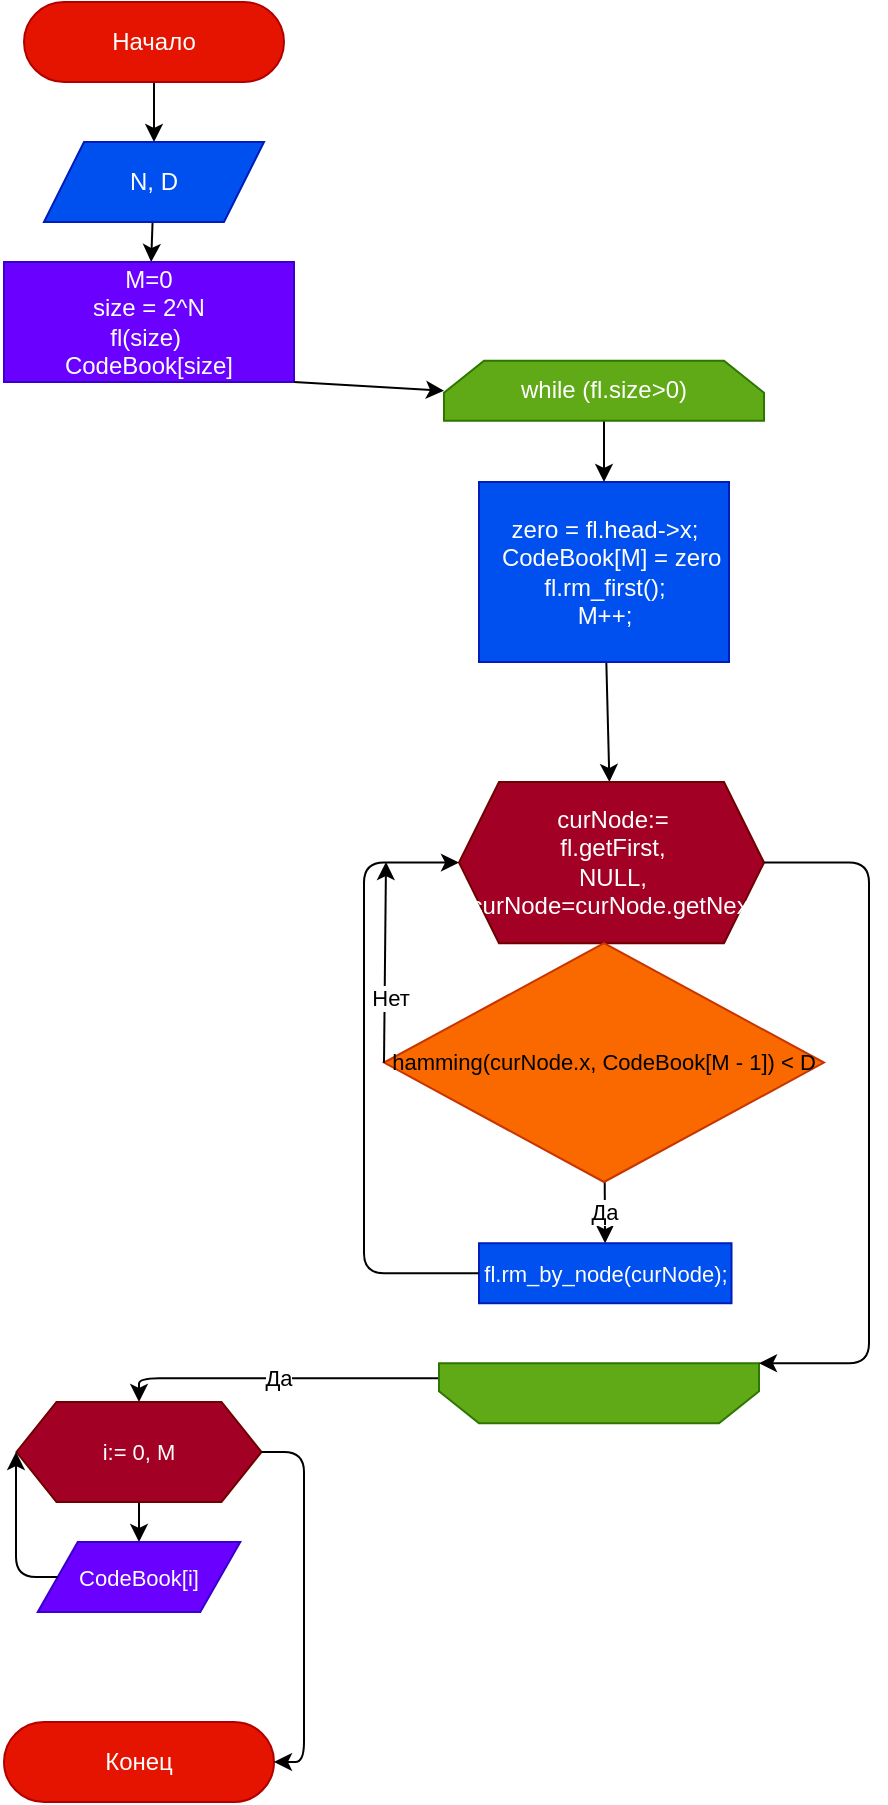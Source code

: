 <mxfile>
    <diagram id="j7Dt2OIauxqPKwetuu4g" name="Page-1">
        <mxGraphModel dx="1018" dy="591" grid="1" gridSize="10" guides="1" tooltips="1" connect="1" arrows="1" fold="1" page="1" pageScale="1" pageWidth="670" pageHeight="780" math="0" shadow="0">
            <root>
                <mxCell id="0"/>
                <mxCell id="1" parent="0"/>
                <mxCell id="2" value="" style="edgeStyle=none;html=1;" edge="1" parent="1" source="3" target="6">
                    <mxGeometry relative="1" as="geometry"/>
                </mxCell>
                <mxCell id="3" value="Начало" style="rounded=1;whiteSpace=wrap;html=1;arcSize=50;fillColor=#e51400;fontColor=#ffffff;strokeColor=#B20000;" vertex="1" parent="1">
                    <mxGeometry x="25" y="20" width="130" height="40" as="geometry"/>
                </mxCell>
                <mxCell id="4" value="Конец" style="rounded=1;whiteSpace=wrap;html=1;arcSize=50;fillColor=#e51400;fontColor=#ffffff;strokeColor=#B20000;" vertex="1" parent="1">
                    <mxGeometry x="15" y="880" width="135" height="40" as="geometry"/>
                </mxCell>
                <mxCell id="5" value="" style="edgeStyle=none;html=1;" edge="1" parent="1" source="6" target="7">
                    <mxGeometry relative="1" as="geometry"/>
                </mxCell>
                <mxCell id="6" value="N, D" style="shape=parallelogram;perimeter=parallelogramPerimeter;whiteSpace=wrap;html=1;fixedSize=1;fillColor=#0050ef;fontColor=#ffffff;strokeColor=#001DBC;" vertex="1" parent="1">
                    <mxGeometry x="35" y="90" width="110" height="40" as="geometry"/>
                </mxCell>
                <mxCell id="7" value="M=0&lt;br&gt;size = 2^N&lt;br&gt;fl(size)&amp;nbsp;&lt;br&gt;CodeBook[size]" style="rounded=0;whiteSpace=wrap;html=1;fillColor=#6a00ff;fontColor=#ffffff;strokeColor=#3700CC;" vertex="1" parent="1">
                    <mxGeometry x="15" y="150" width="145" height="60" as="geometry"/>
                </mxCell>
                <mxCell id="8" value="" style="edgeStyle=none;html=1;exitX=0.5;exitY=1;exitDx=0;exitDy=0;entryX=0.5;entryY=0;entryDx=0;entryDy=0;" edge="1" parent="1" source="13" target="12">
                    <mxGeometry relative="1" as="geometry">
                        <mxPoint x="302.5" y="239.38" as="sourcePoint"/>
                        <mxPoint x="302.5" y="259.38" as="targetPoint"/>
                    </mxGeometry>
                </mxCell>
                <mxCell id="9" value="" style="endArrow=classic;html=1;exitX=1;exitY=1;exitDx=0;exitDy=0;entryX=0;entryY=0.5;entryDx=0;entryDy=0;" edge="1" parent="1" source="7" target="13">
                    <mxGeometry width="50" height="50" relative="1" as="geometry">
                        <mxPoint x="145" y="350" as="sourcePoint"/>
                        <mxPoint x="202.895" y="213.158" as="targetPoint"/>
                    </mxGeometry>
                </mxCell>
                <mxCell id="10" value="Да" style="edgeStyle=segmentEdgeStyle;endArrow=classic;html=1;exitX=1;exitY=0.75;exitDx=0;exitDy=0;entryX=0.5;entryY=0;entryDx=0;entryDy=0;" edge="1" parent="1" source="14" target="25">
                    <mxGeometry width="50" height="50" relative="1" as="geometry">
                        <mxPoint x="247.5" y="149.38" as="sourcePoint"/>
                        <mxPoint x="83" y="520" as="targetPoint"/>
                    </mxGeometry>
                </mxCell>
                <mxCell id="11" value="" style="edgeStyle=none;html=1;" edge="1" parent="1" source="12" target="16">
                    <mxGeometry relative="1" as="geometry"/>
                </mxCell>
                <mxCell id="12" value="&lt;div&gt;zero = fl.head-&amp;gt;x;&lt;/div&gt;&lt;div&gt;&amp;nbsp; CodeBook[M] = zero&lt;/div&gt;&lt;div&gt;&lt;span&gt;fl.rm_first();&lt;/span&gt;&lt;/div&gt;&lt;div&gt;&lt;span&gt;M++;&lt;/span&gt;&lt;/div&gt;" style="rounded=0;whiteSpace=wrap;html=1;fillColor=#0050ef;fontColor=#ffffff;strokeColor=#001DBC;" vertex="1" parent="1">
                    <mxGeometry x="252.5" y="260" width="125" height="90" as="geometry"/>
                </mxCell>
                <mxCell id="13" value="while (fl.size&amp;gt;0)" style="shape=loopLimit;whiteSpace=wrap;html=1;fillColor=#60a917;fontColor=#ffffff;strokeColor=#2D7600;" vertex="1" parent="1">
                    <mxGeometry x="235" y="199.38" width="160" height="30" as="geometry"/>
                </mxCell>
                <mxCell id="14" value="" style="shape=loopLimit;whiteSpace=wrap;html=1;rotation=-180;fillColor=#60a917;fontColor=#ffffff;strokeColor=#2D7600;" vertex="1" parent="1">
                    <mxGeometry x="232.5" y="700.62" width="160" height="30" as="geometry"/>
                </mxCell>
                <mxCell id="15" value="" style="edgeStyle=none;html=1;fontSize=11;entryX=0.5;entryY=0;entryDx=0;entryDy=0;" edge="1" parent="1" source="16" target="18">
                    <mxGeometry relative="1" as="geometry">
                        <mxPoint x="308.682" y="500.619" as="targetPoint"/>
                    </mxGeometry>
                </mxCell>
                <mxCell id="16" value="curNode:=&lt;br&gt;fl.getFirst, &lt;br&gt;NULL, &lt;br&gt;curNode=curNode.getNext" style="shape=hexagon;perimeter=hexagonPerimeter2;whiteSpace=wrap;html=1;fixedSize=1;fillColor=#a20025;fontColor=#ffffff;strokeColor=#6F0000;" vertex="1" parent="1">
                    <mxGeometry x="242.5" y="410" width="152.5" height="80.62" as="geometry"/>
                </mxCell>
                <mxCell id="17" value="Да" style="edgeStyle=none;html=1;fontSize=11;" edge="1" parent="1" source="18" target="19">
                    <mxGeometry relative="1" as="geometry"/>
                </mxCell>
                <mxCell id="18" value="&lt;font style=&quot;font-size: 11px&quot;&gt;hamming(curNode.x, CodeBook[M - 1]) &amp;lt; D&lt;/font&gt;" style="rhombus;whiteSpace=wrap;html=1;fillColor=#fa6800;fontColor=#000000;strokeColor=#C73500;" vertex="1" parent="1">
                    <mxGeometry x="205" y="490.62" width="220" height="119.38" as="geometry"/>
                </mxCell>
                <mxCell id="19" value="fl.rm_by_node(curNode);" style="rounded=0;whiteSpace=wrap;html=1;fontSize=11;fillColor=#0050ef;fontColor=#ffffff;strokeColor=#001DBC;" vertex="1" parent="1">
                    <mxGeometry x="252.5" y="640.62" width="126.25" height="30" as="geometry"/>
                </mxCell>
                <mxCell id="20" value="" style="edgeStyle=elbowEdgeStyle;elbow=horizontal;endArrow=classic;html=1;fontSize=11;entryX=0;entryY=0.5;entryDx=0;entryDy=0;exitX=0;exitY=0.5;exitDx=0;exitDy=0;" edge="1" parent="1" source="19" target="16">
                    <mxGeometry width="50" height="50" relative="1" as="geometry">
                        <mxPoint x="295" y="660.62" as="sourcePoint"/>
                        <mxPoint x="405" y="490.62" as="targetPoint"/>
                        <Array as="points">
                            <mxPoint x="195" y="570.62"/>
                        </Array>
                    </mxGeometry>
                </mxCell>
                <mxCell id="21" value="" style="endArrow=classic;html=1;fontSize=11;exitX=0;exitY=0.5;exitDx=0;exitDy=0;" edge="1" parent="1" source="18">
                    <mxGeometry width="50" height="50" relative="1" as="geometry">
                        <mxPoint x="187.5" y="540.62" as="sourcePoint"/>
                        <mxPoint x="206.0" y="450" as="targetPoint"/>
                    </mxGeometry>
                </mxCell>
                <mxCell id="22" value="Нет" style="edgeLabel;html=1;align=center;verticalAlign=middle;resizable=0;points=[];fontSize=11;" vertex="1" connectable="0" parent="21">
                    <mxGeometry x="-0.348" y="-2" relative="1" as="geometry">
                        <mxPoint as="offset"/>
                    </mxGeometry>
                </mxCell>
                <mxCell id="23" value="" style="edgeStyle=elbowEdgeStyle;elbow=horizontal;endArrow=classic;html=1;fontSize=11;exitX=1;exitY=0.5;exitDx=0;exitDy=0;entryX=0;entryY=1;entryDx=0;entryDy=0;" edge="1" parent="1" source="16" target="14">
                    <mxGeometry width="50" height="50" relative="1" as="geometry">
                        <mxPoint x="187.5" y="540.62" as="sourcePoint"/>
                        <mxPoint x="327.5" y="730.62" as="targetPoint"/>
                        <Array as="points">
                            <mxPoint x="447.5" y="580.62"/>
                        </Array>
                    </mxGeometry>
                </mxCell>
                <mxCell id="24" value="" style="edgeStyle=none;html=1;fontFamily=Helvetica;fontSize=11;" edge="1" parent="1" source="25" target="26">
                    <mxGeometry relative="1" as="geometry"/>
                </mxCell>
                <mxCell id="25" value="i:= 0, M" style="shape=hexagon;perimeter=hexagonPerimeter2;whiteSpace=wrap;html=1;fixedSize=1;fontSize=11;fillColor=#a20025;fontColor=#ffffff;strokeColor=#6F0000;" vertex="1" parent="1">
                    <mxGeometry x="21.25" y="720" width="122.5" height="50" as="geometry"/>
                </mxCell>
                <mxCell id="26" value="CodeBook[i]" style="shape=parallelogram;perimeter=parallelogramPerimeter;whiteSpace=wrap;html=1;fixedSize=1;fontFamily=Helvetica;fontSize=11;fillColor=#6a00ff;fontColor=#ffffff;strokeColor=#3700CC;" vertex="1" parent="1">
                    <mxGeometry x="31.88" y="790" width="101.25" height="35" as="geometry"/>
                </mxCell>
                <mxCell id="27" value="" style="edgeStyle=elbowEdgeStyle;elbow=horizontal;endArrow=classic;html=1;fontFamily=Helvetica;fontSize=11;exitX=0;exitY=0.5;exitDx=0;exitDy=0;entryX=0;entryY=0.5;entryDx=0;entryDy=0;" edge="1" parent="1" source="26" target="25">
                    <mxGeometry width="50" height="50" relative="1" as="geometry">
                        <mxPoint x="95" y="820" as="sourcePoint"/>
                        <mxPoint x="145" y="770" as="targetPoint"/>
                        <Array as="points">
                            <mxPoint x="21" y="770"/>
                        </Array>
                    </mxGeometry>
                </mxCell>
                <mxCell id="28" value="" style="edgeStyle=segmentEdgeStyle;endArrow=classic;html=1;fontFamily=Helvetica;fontSize=11;exitX=1;exitY=0.5;exitDx=0;exitDy=0;entryX=1;entryY=0.5;entryDx=0;entryDy=0;" edge="1" parent="1" source="25" target="4">
                    <mxGeometry width="50" height="50" relative="1" as="geometry">
                        <mxPoint x="95" y="820" as="sourcePoint"/>
                        <mxPoint x="125" y="890" as="targetPoint"/>
                        <Array as="points">
                            <mxPoint x="165" y="745"/>
                            <mxPoint x="165" y="900"/>
                        </Array>
                    </mxGeometry>
                </mxCell>
            </root>
        </mxGraphModel>
    </diagram>
</mxfile>